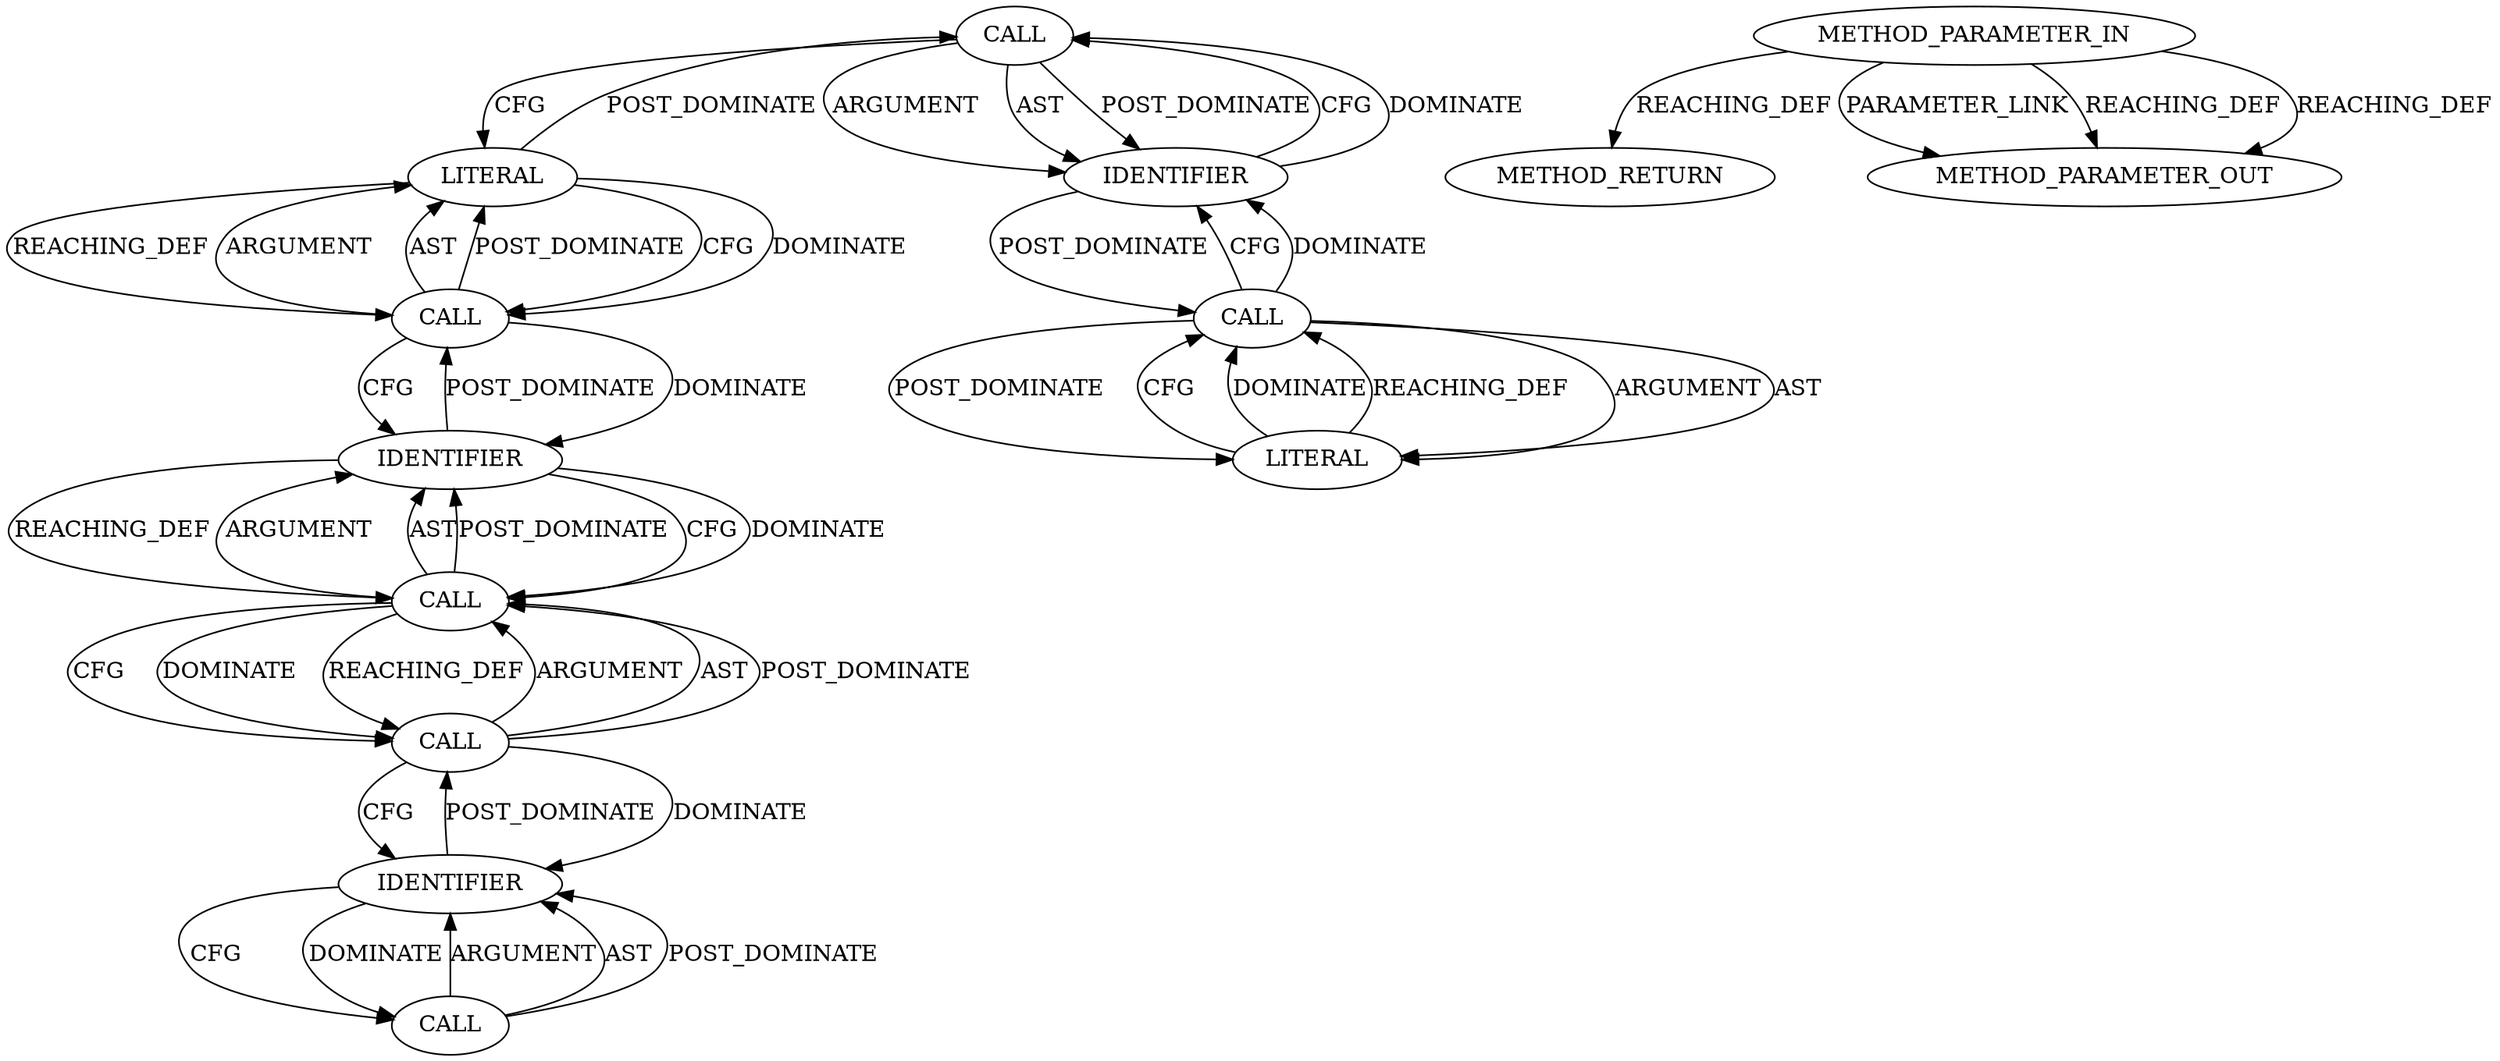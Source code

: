 digraph {
  30064771110[label=CALL ARGUMENT_INDEX="-1" CODE="exit(EXIT_FAILURE)" COLUMN_NUMBER="9" DISPATCH_TYPE="STATIC_DISPATCH" LINE_NUMBER="60" METHOD_FULL_NAME="exit" NAME="exit" ORDER="2" SIGNATURE="" TYPE_FULL_NAME="ANY"]
  30064771113[label=CALL ARGUMENT_INDEX="1" CODE="&work_mutex" COLUMN_NUMBER="27" DISPATCH_TYPE="STATIC_DISPATCH" LINE_NUMBER="64" METHOD_FULL_NAME="<operator>.addressOf" NAME="<operator>.addressOf" ORDER="1" SIGNATURE="" TYPE_FULL_NAME="ANY"]
  68719476762[label=IDENTIFIER ARGUMENT_INDEX="1" CODE="work_mutex" COLUMN_NUMBER="28" LINE_NUMBER="64" NAME="work_mutex" ORDER="1" TYPE_FULL_NAME="pthread_mutex_t"]
  90194313230[label=LITERAL ARGUMENT_INDEX="1" CODE="" COLUMN_NUMBER="16" LINE_NUMBER="59" ORDER="1" TYPE_FULL_NAME="char*"]
  30064771111[label=CALL ARGUMENT_INDEX="-1" CODE="printf(" COLUMN_NUMBER="5" DISPATCH_TYPE="STATIC_DISPATCH" LINE_NUMBER="63" METHOD_FULL_NAME="printf" NAME="printf" ORDER="15" SIGNATURE="" TYPE_FULL_NAME="ANY"]
  128849018881[label=METHOD_RETURN CODE="RET" COLUMN_NUMBER="1" EVALUATION_STRATEGY="BY_VALUE" LINE_NUMBER="68" ORDER="3" TYPE_FULL_NAME="void*"]
  68719476763[label=IDENTIFIER ARGUMENT_INDEX="1" CODE="EXIT_SUCCESS" COLUMN_NUMBER="10" LINE_NUMBER="65" NAME="EXIT_SUCCESS" ORDER="1" TYPE_FULL_NAME="ANY"]
  120259084288[label=METHOD_PARAMETER_OUT CODE="void *arg" COLUMN_NUMBER="23" EVALUATION_STRATEGY="BY_VALUE" INDEX="1" IS_VARIADIC="false" LINE_NUMBER="68" NAME="arg" ORDER="1" TYPE_FULL_NAME="void*"]
  90194313231[label=LITERAL ARGUMENT_INDEX="1" CODE="" COLUMN_NUMBER="12" LINE_NUMBER="63" ORDER="1" TYPE_FULL_NAME="char*"]
  30064771109[label=CALL ARGUMENT_INDEX="-1" CODE="perror(" COLUMN_NUMBER="9" DISPATCH_TYPE="STATIC_DISPATCH" LINE_NUMBER="59" METHOD_FULL_NAME="perror" NAME="perror" ORDER="1" SIGNATURE="" TYPE_FULL_NAME="ANY"]
  30064771114[label=CALL ARGUMENT_INDEX="-1" CODE="exit(EXIT_SUCCESS)" COLUMN_NUMBER="5" DISPATCH_TYPE="STATIC_DISPATCH" LINE_NUMBER="65" METHOD_FULL_NAME="exit" NAME="exit" ORDER="17" SIGNATURE="" TYPE_FULL_NAME="ANY"]
  115964116992[label=METHOD_PARAMETER_IN CODE="void *arg" COLUMN_NUMBER="23" EVALUATION_STRATEGY="BY_VALUE" INDEX="1" IS_VARIADIC="false" LINE_NUMBER="68" NAME="arg" ORDER="1" TYPE_FULL_NAME="void*"]
  30064771112[label=CALL ARGUMENT_INDEX="-1" CODE="pthread_mutex_destroy(&work_mutex)" COLUMN_NUMBER="5" DISPATCH_TYPE="STATIC_DISPATCH" LINE_NUMBER="64" METHOD_FULL_NAME="pthread_mutex_destroy" NAME="pthread_mutex_destroy" ORDER="16" SIGNATURE="" TYPE_FULL_NAME="ANY"]
  68719476761[label=IDENTIFIER ARGUMENT_INDEX="1" CODE="EXIT_FAILURE" COLUMN_NUMBER="14" LINE_NUMBER="60" NAME="EXIT_FAILURE" ORDER="1" TYPE_FULL_NAME="ANY"]
  30064771109 -> 90194313230 [label=ARGUMENT ]
  30064771109 -> 90194313230 [label=AST ]
  30064771109 -> 68719476761 [label=CFG ]
  30064771109 -> 68719476761 [label=DOMINATE ]
  30064771109 -> 90194313230 [label=POST_DOMINATE ]
  30064771110 -> 68719476761 [label=ARGUMENT ]
  30064771110 -> 68719476761 [label=AST ]
  30064771110 -> 90194313231 [label=CFG ]
  30064771110 -> 68719476761 [label=POST_DOMINATE ]
  30064771111 -> 90194313231 [label=ARGUMENT ]
  30064771111 -> 90194313231 [label=AST ]
  30064771111 -> 68719476762 [label=CFG ]
  30064771111 -> 68719476762 [label=DOMINATE ]
  30064771111 -> 90194313231 [label=POST_DOMINATE ]
  30064771112 -> 30064771113 [label=ARGUMENT ]
  30064771112 -> 30064771113 [label=AST ]
  30064771112 -> 68719476763 [label=CFG ]
  30064771112 -> 68719476763 [label=DOMINATE ]
  30064771112 -> 30064771113 [label=POST_DOMINATE ]
  30064771113 -> 68719476762 [label=ARGUMENT ]
  30064771113 -> 68719476762 [label=AST ]
  30064771113 -> 30064771112 [label=CFG ]
  30064771113 -> 30064771112 [label=DOMINATE ]
  30064771113 -> 68719476762 [label=POST_DOMINATE ]
  30064771113 -> 30064771112 [label=REACHING_DEF property="&work_mutex"]
  30064771114 -> 68719476763 [label=ARGUMENT ]
  30064771114 -> 68719476763 [label=AST ]
  30064771114 -> 68719476763 [label=POST_DOMINATE ]
  68719476761 -> 30064771110 [label=CFG ]
  68719476761 -> 30064771110 [label=DOMINATE ]
  68719476761 -> 30064771109 [label=POST_DOMINATE ]
  68719476762 -> 30064771113 [label=CFG ]
  68719476762 -> 30064771113 [label=DOMINATE ]
  68719476762 -> 30064771111 [label=POST_DOMINATE ]
  68719476762 -> 30064771113 [label=REACHING_DEF property="work_mutex"]
  68719476763 -> 30064771114 [label=CFG ]
  68719476763 -> 30064771114 [label=DOMINATE ]
  68719476763 -> 30064771112 [label=POST_DOMINATE ]
  90194313230 -> 30064771109 [label=CFG ]
  90194313230 -> 30064771109 [label=DOMINATE ]
  90194313230 -> 30064771109 [label=REACHING_DEF property="\"thread_join fail\\n\""]
  90194313231 -> 30064771111 [label=CFG ]
  90194313231 -> 30064771111 [label=DOMINATE ]
  90194313231 -> 30064771110 [label=POST_DOMINATE ]
  90194313231 -> 30064771111 [label=REACHING_DEF property="\"thread joined \\n\""]
  115964116992 -> 120259084288 [label=PARAMETER_LINK ]
  115964116992 -> 120259084288 [label=REACHING_DEF property="arg"]
  115964116992 -> 120259084288 [label=REACHING_DEF property="arg"]
  115964116992 -> 128849018881 [label=REACHING_DEF property="arg"]
}